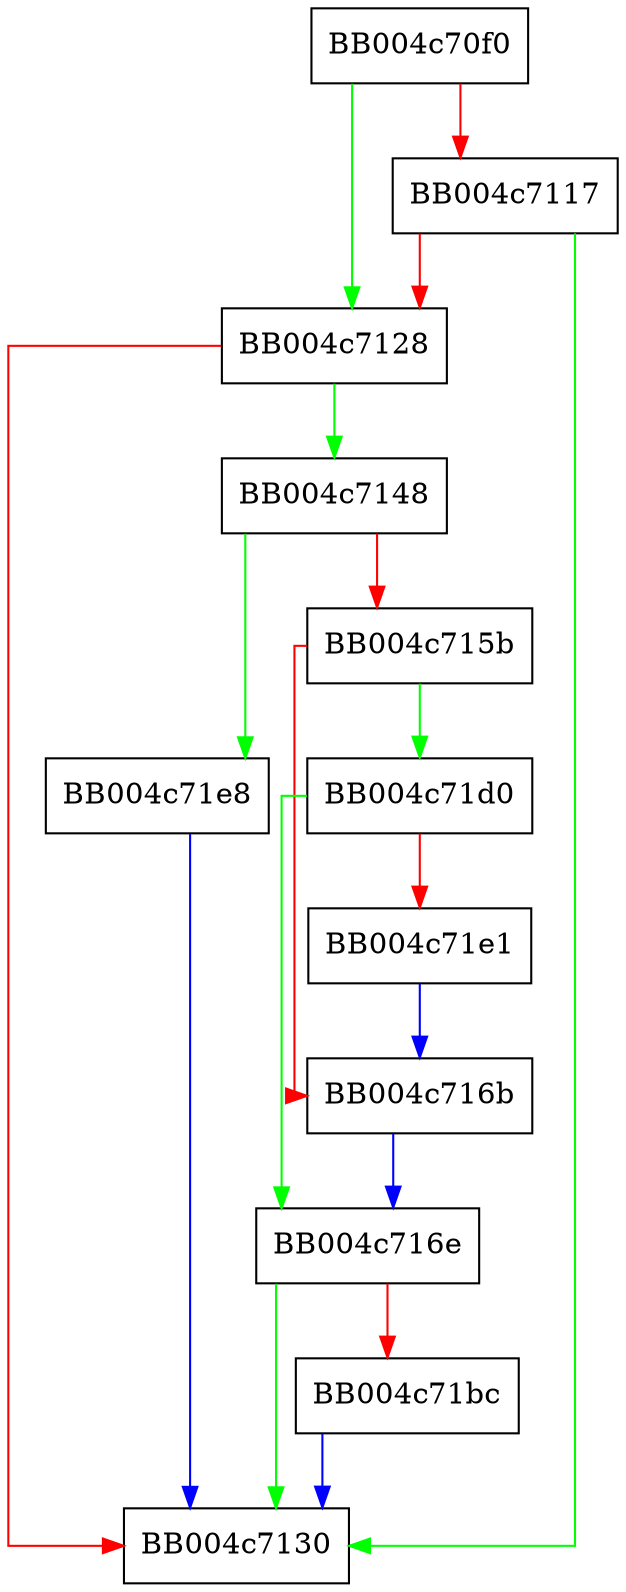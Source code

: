 digraph do_dtls1_write {
  node [shape="box"];
  graph [splines=ortho];
  BB004c70f0 -> BB004c7128 [color="green"];
  BB004c70f0 -> BB004c7117 [color="red"];
  BB004c7117 -> BB004c7130 [color="green"];
  BB004c7117 -> BB004c7128 [color="red"];
  BB004c7128 -> BB004c7148 [color="green"];
  BB004c7128 -> BB004c7130 [color="red"];
  BB004c7148 -> BB004c71e8 [color="green"];
  BB004c7148 -> BB004c715b [color="red"];
  BB004c715b -> BB004c71d0 [color="green"];
  BB004c715b -> BB004c716b [color="red"];
  BB004c716b -> BB004c716e [color="blue"];
  BB004c716e -> BB004c7130 [color="green"];
  BB004c716e -> BB004c71bc [color="red"];
  BB004c71bc -> BB004c7130 [color="blue"];
  BB004c71d0 -> BB004c716e [color="green"];
  BB004c71d0 -> BB004c71e1 [color="red"];
  BB004c71e1 -> BB004c716b [color="blue"];
  BB004c71e8 -> BB004c7130 [color="blue"];
}